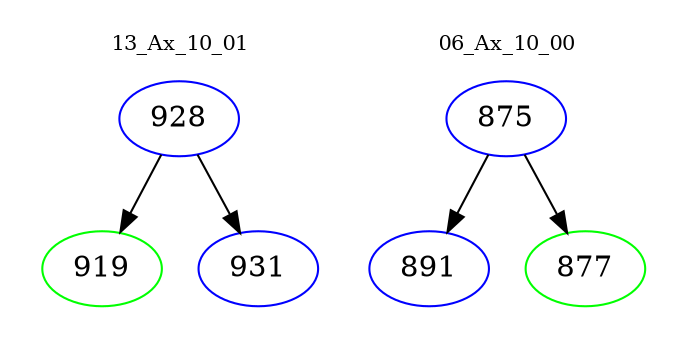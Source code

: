 digraph{
subgraph cluster_0 {
color = white
label = "13_Ax_10_01";
fontsize=10;
T0_928 [label="928", color="blue"]
T0_928 -> T0_919 [color="black"]
T0_919 [label="919", color="green"]
T0_928 -> T0_931 [color="black"]
T0_931 [label="931", color="blue"]
}
subgraph cluster_1 {
color = white
label = "06_Ax_10_00";
fontsize=10;
T1_875 [label="875", color="blue"]
T1_875 -> T1_891 [color="black"]
T1_891 [label="891", color="blue"]
T1_875 -> T1_877 [color="black"]
T1_877 [label="877", color="green"]
}
}
